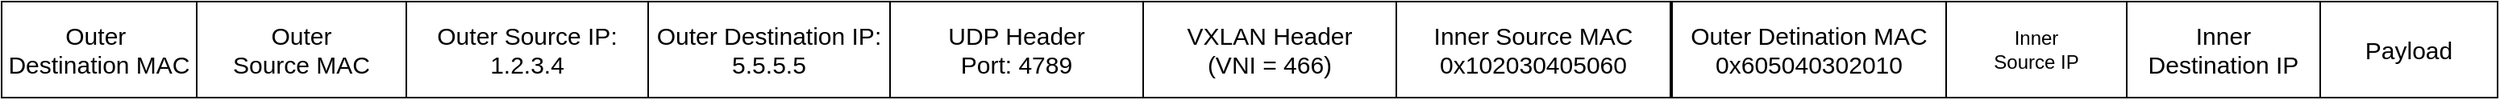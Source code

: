 <mxfile>
    <diagram id="V7hC7Ia_DJyM14xFZ34Q" name="Page-1">
        <mxGraphModel dx="2553" dy="800" grid="1" gridSize="10" guides="1" tooltips="1" connect="1" arrows="1" fold="1" page="1" pageScale="1" pageWidth="850" pageHeight="1100" math="0" shadow="0">
            <root>
                <mxCell id="0"/>
                <mxCell id="1" parent="0"/>
                <mxCell id="17" value="Outer Source IP:&lt;br style=&quot;font-size: 15px;&quot;&gt;1.2.3.4" style="rounded=0;whiteSpace=wrap;html=1;fontSize=15;" parent="1" vertex="1">
                    <mxGeometry x="423" y="690" width="150" height="60" as="geometry"/>
                </mxCell>
                <mxCell id="18" value="Outer&lt;br style=&quot;font-size: 15px;&quot;&gt;Source MAC" style="rounded=0;whiteSpace=wrap;html=1;fontSize=15;" parent="1" vertex="1">
                    <mxGeometry x="293" y="690" width="130" height="60" as="geometry"/>
                </mxCell>
                <mxCell id="19" value="Outer&amp;nbsp;&lt;br style=&quot;font-size: 15px;&quot;&gt;Destination MAC" style="rounded=0;whiteSpace=wrap;html=1;fontSize=15;" parent="1" vertex="1">
                    <mxGeometry x="172" y="690" width="121" height="60" as="geometry"/>
                </mxCell>
                <mxCell id="20" value="Outer Destination IP:&lt;br style=&quot;font-size: 15px;&quot;&gt;5.5.5.5" style="rounded=0;whiteSpace=wrap;html=1;fontSize=15;" parent="1" vertex="1">
                    <mxGeometry x="573" y="690" width="150" height="60" as="geometry"/>
                </mxCell>
                <mxCell id="22" value="UDP Header&lt;br style=&quot;font-size: 15px;&quot;&gt;Port: 4789" style="rounded=0;whiteSpace=wrap;html=1;fontSize=15;" parent="1" vertex="1">
                    <mxGeometry x="723" y="690" width="157" height="60" as="geometry"/>
                </mxCell>
                <mxCell id="25" value="VXLAN Header&lt;br style=&quot;font-size: 15px;&quot;&gt;(VNI = 466)" style="rounded=0;whiteSpace=wrap;html=1;fontSize=15;" parent="1" vertex="1">
                    <mxGeometry x="880" y="690" width="157" height="60" as="geometry"/>
                </mxCell>
                <mxCell id="26" value="Inner Source MAC&lt;br style=&quot;font-size: 15px;&quot;&gt;0x102030405060" style="rounded=0;whiteSpace=wrap;html=1;fontSize=15;" parent="1" vertex="1">
                    <mxGeometry x="1037" y="690" width="170" height="60" as="geometry"/>
                </mxCell>
                <mxCell id="27" value="Outer Detination MAC&lt;br style=&quot;font-size: 15px;&quot;&gt;0x605040302010" style="rounded=0;whiteSpace=wrap;html=1;fontSize=15;" parent="1" vertex="1">
                    <mxGeometry x="1208" y="690" width="170" height="60" as="geometry"/>
                </mxCell>
                <mxCell id="28" value="Inner &lt;br&gt;Source IP" style="rounded=0;whiteSpace=wrap;html=1;" parent="1" vertex="1">
                    <mxGeometry x="1378" y="690" width="112" height="60" as="geometry"/>
                </mxCell>
                <mxCell id="29" value="Inner&lt;br style=&quot;font-size: 15px;&quot;&gt;Destination IP" style="rounded=0;whiteSpace=wrap;html=1;fontSize=15;" parent="1" vertex="1">
                    <mxGeometry x="1490" y="690" width="120" height="60" as="geometry"/>
                </mxCell>
                <mxCell id="30" value="Payload" style="rounded=0;whiteSpace=wrap;html=1;fontSize=15;" parent="1" vertex="1">
                    <mxGeometry x="1610" y="690" width="110" height="60" as="geometry"/>
                </mxCell>
            </root>
        </mxGraphModel>
    </diagram>
</mxfile>